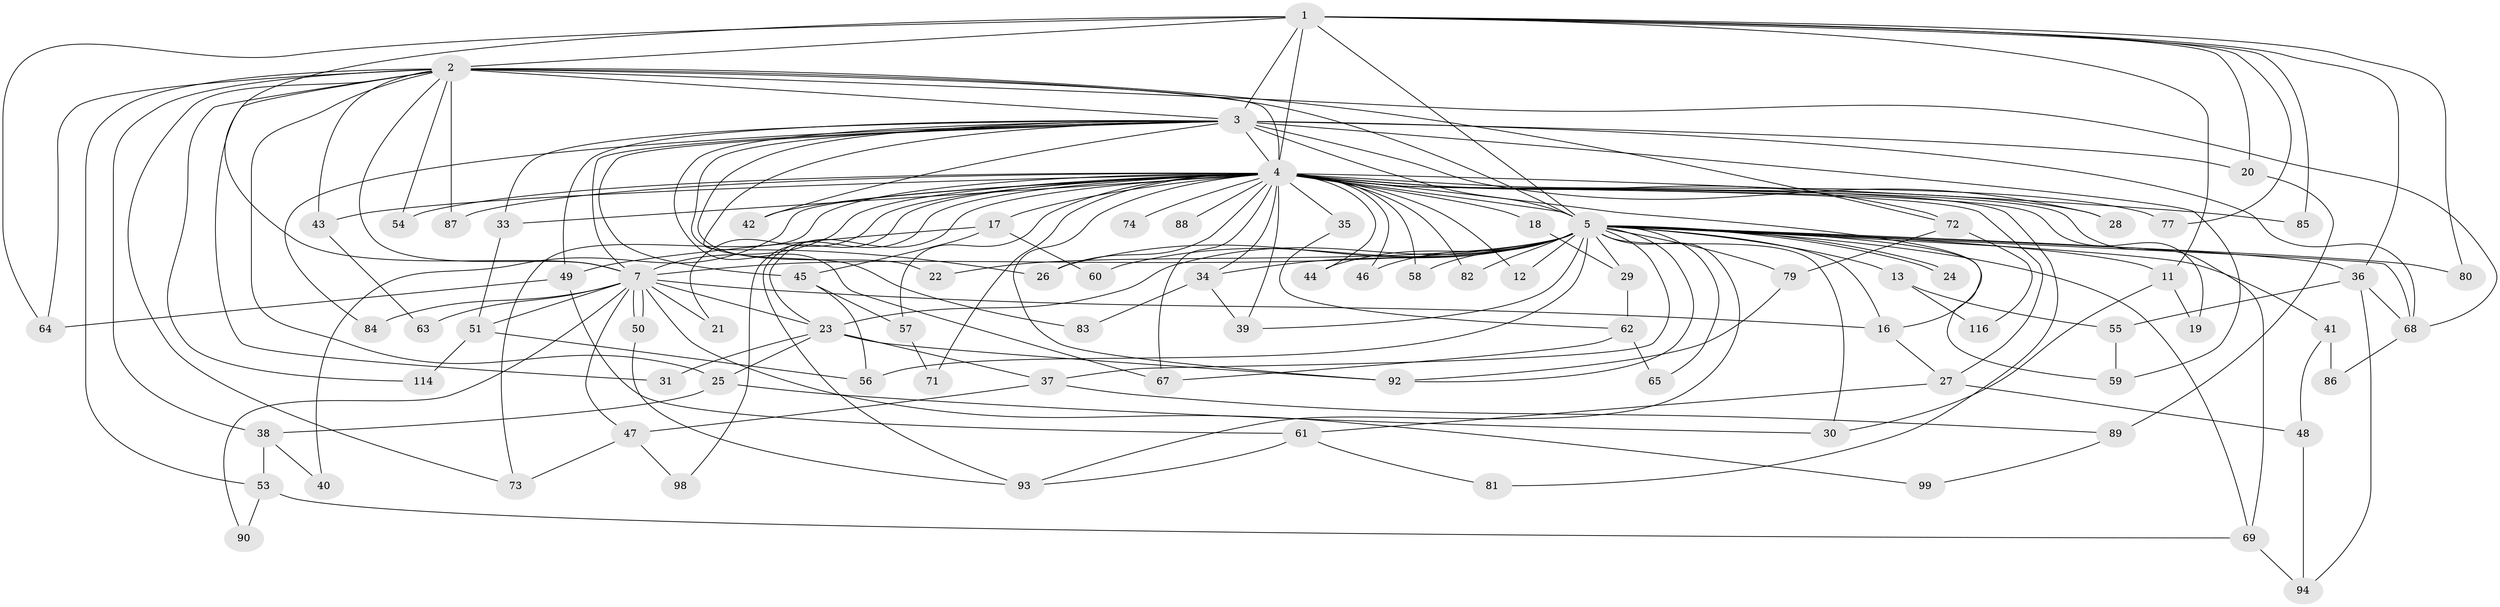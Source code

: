 // original degree distribution, {17: 0.008333333333333333, 20: 0.016666666666666666, 23: 0.008333333333333333, 27: 0.008333333333333333, 22: 0.008333333333333333, 16: 0.008333333333333333, 32: 0.008333333333333333, 19: 0.008333333333333333, 25: 0.008333333333333333, 4: 0.19166666666666668, 2: 0.475, 6: 0.008333333333333333, 5: 0.025, 3: 0.20833333333333334, 7: 0.008333333333333333}
// Generated by graph-tools (version 1.1) at 2025/17/03/04/25 18:17:30]
// undirected, 84 vertices, 182 edges
graph export_dot {
graph [start="1"]
  node [color=gray90,style=filled];
  1;
  2 [super="+15"];
  3 [super="+78+101+75+14"];
  4 [super="+9+111+112+110+105+118+119+115+6"];
  5 [super="+8+106+104"];
  7 [super="+66"];
  11;
  12;
  13;
  16;
  17;
  18;
  19;
  20;
  21;
  22;
  23 [super="+32+91"];
  24;
  25;
  26;
  27;
  28;
  29;
  30 [super="+52"];
  31;
  33;
  34;
  35;
  36;
  37;
  38;
  39 [super="+100"];
  40;
  41;
  42;
  43;
  44;
  45;
  46;
  47;
  48;
  49;
  50;
  51 [super="+97"];
  53 [super="+76"];
  54;
  55 [super="+95"];
  56;
  57;
  58;
  59;
  60;
  61;
  62;
  63;
  64;
  65;
  67;
  68 [super="+70"];
  69;
  71;
  72;
  73 [super="+113"];
  74;
  77;
  79;
  80;
  81;
  82;
  83;
  84;
  85;
  86;
  87;
  88;
  89;
  90;
  92 [super="+108+96"];
  93 [super="+107"];
  94 [super="+109"];
  98;
  99;
  114;
  116;
  1 -- 2;
  1 -- 3;
  1 -- 4 [weight=5];
  1 -- 5 [weight=2];
  1 -- 7;
  1 -- 11;
  1 -- 20;
  1 -- 36;
  1 -- 64;
  1 -- 77;
  1 -- 80;
  1 -- 85;
  2 -- 3;
  2 -- 4 [weight=4];
  2 -- 5 [weight=2];
  2 -- 7;
  2 -- 25;
  2 -- 31;
  2 -- 43;
  2 -- 53;
  2 -- 68;
  2 -- 72;
  2 -- 73;
  2 -- 87;
  2 -- 114;
  2 -- 64;
  2 -- 38;
  2 -- 54;
  3 -- 4 [weight=6];
  3 -- 5 [weight=3];
  3 -- 7;
  3 -- 20;
  3 -- 22;
  3 -- 26;
  3 -- 28;
  3 -- 33;
  3 -- 42;
  3 -- 45;
  3 -- 59;
  3 -- 83;
  3 -- 67;
  3 -- 68;
  3 -- 49;
  3 -- 84;
  4 -- 5 [weight=9];
  4 -- 7 [weight=4];
  4 -- 12;
  4 -- 18 [weight=3];
  4 -- 19;
  4 -- 27;
  4 -- 28;
  4 -- 43;
  4 -- 57;
  4 -- 69;
  4 -- 72;
  4 -- 74 [weight=2];
  4 -- 67;
  4 -- 16;
  4 -- 17 [weight=2];
  4 -- 82 [weight=2];
  4 -- 21;
  4 -- 34;
  4 -- 98;
  4 -- 40;
  4 -- 23 [weight=2];
  4 -- 93;
  4 -- 71;
  4 -- 73;
  4 -- 77;
  4 -- 81;
  4 -- 85;
  4 -- 87;
  4 -- 88;
  4 -- 26;
  4 -- 92;
  4 -- 33;
  4 -- 35;
  4 -- 42;
  4 -- 44;
  4 -- 46;
  4 -- 54;
  4 -- 58;
  4 -- 39;
  5 -- 7 [weight=2];
  5 -- 12;
  5 -- 13 [weight=2];
  5 -- 24;
  5 -- 24;
  5 -- 37;
  5 -- 44;
  5 -- 58;
  5 -- 59 [weight=2];
  5 -- 69;
  5 -- 65;
  5 -- 11;
  5 -- 79;
  5 -- 80;
  5 -- 82;
  5 -- 22;
  5 -- 23 [weight=2];
  5 -- 26;
  5 -- 92;
  5 -- 29;
  5 -- 30;
  5 -- 34;
  5 -- 36;
  5 -- 39;
  5 -- 41;
  5 -- 46;
  5 -- 56;
  5 -- 60;
  5 -- 68;
  5 -- 93;
  5 -- 16;
  7 -- 16;
  7 -- 21;
  7 -- 47;
  7 -- 50;
  7 -- 50;
  7 -- 51 [weight=2];
  7 -- 63;
  7 -- 84;
  7 -- 90;
  7 -- 99;
  7 -- 23;
  11 -- 19;
  11 -- 30;
  13 -- 55;
  13 -- 116;
  16 -- 27;
  17 -- 45;
  17 -- 49;
  17 -- 60;
  18 -- 29;
  20 -- 89;
  23 -- 25;
  23 -- 31;
  23 -- 37;
  23 -- 92;
  25 -- 30;
  25 -- 38;
  27 -- 48;
  27 -- 61;
  29 -- 62;
  33 -- 51;
  34 -- 39;
  34 -- 83;
  35 -- 62;
  36 -- 55;
  36 -- 68;
  36 -- 94;
  37 -- 47;
  37 -- 89;
  38 -- 40;
  38 -- 53;
  41 -- 48;
  41 -- 86;
  43 -- 63;
  45 -- 56;
  45 -- 57;
  47 -- 73;
  47 -- 98;
  48 -- 94;
  49 -- 61;
  49 -- 64;
  50 -- 93;
  51 -- 114;
  51 -- 56;
  53 -- 90;
  53 -- 69;
  55 -- 59;
  57 -- 71;
  61 -- 81;
  61 -- 93;
  62 -- 65;
  62 -- 67;
  68 -- 86;
  69 -- 94;
  72 -- 79;
  72 -- 116;
  79 -- 92;
  89 -- 99;
}
